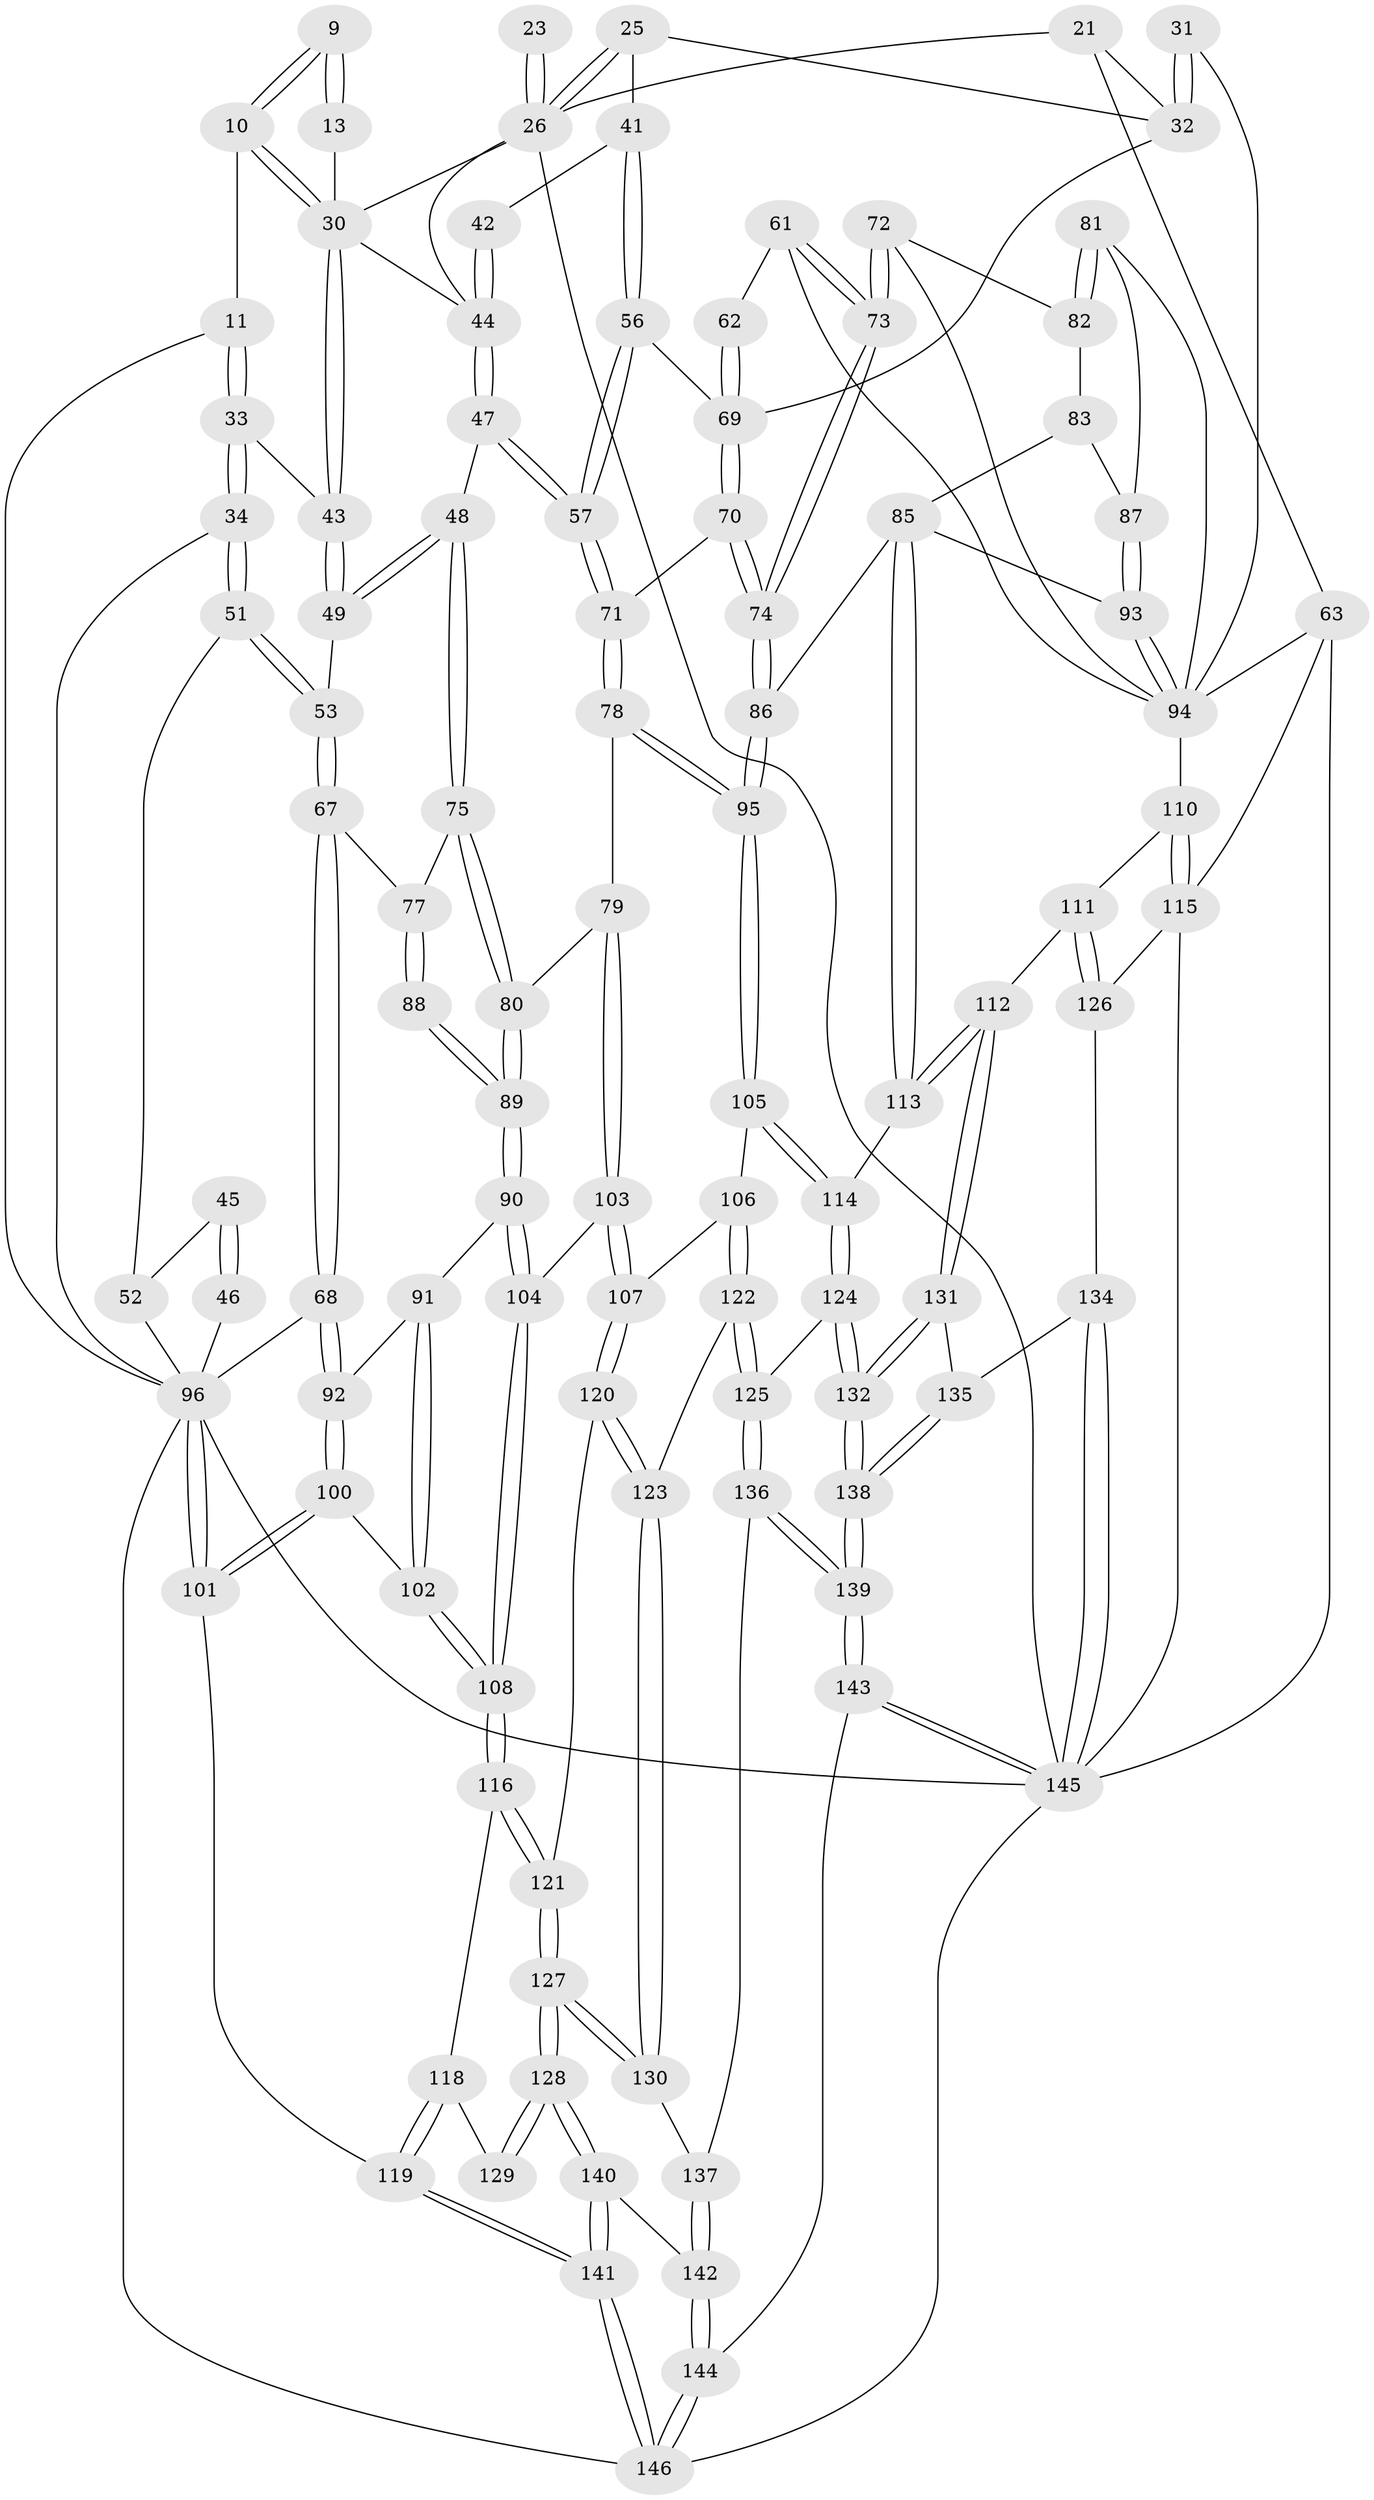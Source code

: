 // original degree distribution, {3: 0.02054794520547945, 5: 0.541095890410959, 4: 0.22602739726027396, 6: 0.21232876712328766}
// Generated by graph-tools (version 1.1) at 2025/05/03/04/25 22:05:26]
// undirected, 102 vertices, 248 edges
graph export_dot {
graph [start="1"]
  node [color=gray90,style=filled];
  9 [pos="+0.1733481497159138+0.1298997209955925"];
  10 [pos="+0.16506723209217244+0.14390370464413837"];
  11 [pos="+0.15745742536577537+0.15484145167683358"];
  13 [pos="+0.2969271568816339+0.07769481501146672",super="+8"];
  21 [pos="+0.8854898527524112+0.17088247121118835"];
  23 [pos="+0.8262070280660735+0.10591206195270998"];
  25 [pos="+0.6818794032172157+0.13981185563211088"];
  26 [pos="+0.6769396447387682+0.10980254671767421",super="+22"];
  30 [pos="+0.35601453273280936+0.15306041312899457",super="+18+14+2"];
  31 [pos="+0.7966862910118225+0.21544794694733693"];
  32 [pos="+0.7225875970757896+0.2225567306881226",super="+24+20"];
  33 [pos="+0.16231215988310738+0.19248789066777136"];
  34 [pos="+0.15582524202396839+0.21588023965296418"];
  41 [pos="+0.554431043112957+0.2357305672067478"];
  42 [pos="+0.5119862947758528+0.228280588310021"];
  43 [pos="+0.3421615715457723+0.1845823741474648"];
  44 [pos="+0.46857278459444374+0.3081065191501612",super="+17+16"];
  45 [pos="+0.012870686669965901+0.24674530330652622",super="+40"];
  46 [pos="+0+0.2321790559331409",super="+29"];
  47 [pos="+0.4505715302784441+0.3458200044666629"];
  48 [pos="+0.38916655043950926+0.3405991056690783"];
  49 [pos="+0.3351715447555517+0.29459588044039353"];
  51 [pos="+0.17138313270402902+0.280361785337116"];
  52 [pos="+0.04924176070365196+0.31611315843838816",super="+50"];
  53 [pos="+0.2094247845915583+0.3268705155341631"];
  56 [pos="+0.6145327807624116+0.3054085815466597"];
  57 [pos="+0.4865068300701288+0.3763855140827821"];
  61 [pos="+0.7416334528831966+0.32558913302348647"];
  62 [pos="+0.7310252893872675+0.3106370335618385"];
  63 [pos="+1+0.4071137810532072",super="+38+36"];
  67 [pos="+0.19101468101964852+0.39089651253065794"];
  68 [pos="+0.12298810989778557+0.46188204156729856"];
  69 [pos="+0.6128683299683981+0.4286902970889097",super="+55+54"];
  70 [pos="+0.6092072218403853+0.4432557104617946"];
  71 [pos="+0.513115992501354+0.43402884738201153"];
  72 [pos="+0.8132633064532099+0.4152839685300721"];
  73 [pos="+0.756787416867479+0.4159729805672907"];
  74 [pos="+0.7109769725801246+0.5099034214186091"];
  75 [pos="+0.348411592142895+0.4344022954086343"];
  77 [pos="+0.24315369549373322+0.42366071296119423",super="+76"];
  78 [pos="+0.46992806838576356+0.5488412437369589"];
  79 [pos="+0.4695699580080786+0.5490075120940777"];
  80 [pos="+0.37305450605565366+0.4887170364362976"];
  81 [pos="+0.9157075095425686+0.4503362986240579"];
  82 [pos="+0.8489533464298034+0.4398157876657301"];
  83 [pos="+0.8554328389541587+0.4759029903733098"];
  85 [pos="+0.8353535285783923+0.592088520173601",super="+84"];
  86 [pos="+0.7164538971273523+0.5464302942410307"];
  87 [pos="+0.9039074659866191+0.4680337195846338"];
  88 [pos="+0.2775532882857695+0.49997169255622437"];
  89 [pos="+0.26202553582154087+0.5786009548749483"];
  90 [pos="+0.2592683279954922+0.5836833684630045"];
  91 [pos="+0.20265449753429154+0.552841730267513"];
  92 [pos="+0.13226752462125616+0.5080411216644982"];
  93 [pos="+0.846059149809786+0.5928562488257005"];
  94 [pos="+0.8773116190711835+0.6026869685268124",super="+64+66+60+37"];
  95 [pos="+0.6377221002479996+0.6306742551905772"];
  96 [pos="+0+0.7440820105444963",super="+59+58+35"];
  100 [pos="+0.038230840632384834+0.6371592582890726"];
  101 [pos="+0+0.7442050247136928"];
  102 [pos="+0.12357763765320555+0.6740963517660832"];
  103 [pos="+0.39044084324102096+0.6533432810321187"];
  104 [pos="+0.28295016713690824+0.6379444657962625"];
  105 [pos="+0.6296880759648041+0.7042817002350051"];
  106 [pos="+0.5040995140749431+0.7226713787156707"];
  107 [pos="+0.4134302248060453+0.696676318630066"];
  108 [pos="+0.21651806733183548+0.7250527866676176"];
  110 [pos="+0.9156626901045459+0.6752934441596073",super="+109"];
  111 [pos="+0.8203001421452376+0.7768565719279305"];
  112 [pos="+0.7863842187050493+0.7763197367508197"];
  113 [pos="+0.7830918340688576+0.7723031365525473"];
  114 [pos="+0.6368166811657653+0.7203780919198901"];
  115 [pos="+0.9973233729312189+0.753450350208147",super="+99"];
  116 [pos="+0.21526168681961003+0.7393109693612752"];
  118 [pos="+0.13887504082147678+0.8272538847084998",super="+117"];
  119 [pos="+0.1007794971408835+0.8652967047235661"];
  120 [pos="+0.39766458840258667+0.7734297206709215"];
  121 [pos="+0.3788417681178882+0.7953472619469882"];
  122 [pos="+0.4948274442430506+0.8392826846327615"];
  123 [pos="+0.48825532456256904+0.8375772680744265"];
  124 [pos="+0.6232265652576472+0.7810128567426551"];
  125 [pos="+0.5207354990269393+0.8617817012456015"];
  126 [pos="+0.9001645574600511+0.8052374153677212"];
  127 [pos="+0.3454208177258291+0.8883668747407636"];
  128 [pos="+0.33137145794159356+0.8998768667628964"];
  129 [pos="+0.31693159122567827+0.8828235497896486"];
  130 [pos="+0.37080421225586274+0.8889760971997518"];
  131 [pos="+0.7782439704702986+0.8383291958431811"];
  132 [pos="+0.6808710026719186+0.9188927991028651"];
  134 [pos="+0.8859950391627456+0.9365163123635122",super="+133"];
  135 [pos="+0.8413455363356804+0.9092796012516288"];
  136 [pos="+0.5219378044555907+0.898465387490689"];
  137 [pos="+0.4816233782143728+0.9230788179716625"];
  138 [pos="+0.6726258282286989+0.960665521509029"];
  139 [pos="+0.6521985265073592+1"];
  140 [pos="+0.3042635143029509+0.9675198098454872"];
  141 [pos="+0.22493694482538185+1"];
  142 [pos="+0.4708380101350842+0.9473891525525032"];
  143 [pos="+0.6708274692756804+1"];
  144 [pos="+0.43794367165317205+1"];
  145 [pos="+0.8229564912694359+1",super="+97"];
  146 [pos="+0.22593019028194275+1"];
  9 -- 10;
  9 -- 10;
  9 -- 13 [weight=2];
  9 -- 13;
  10 -- 11;
  10 -- 30;
  10 -- 30;
  11 -- 33;
  11 -- 33;
  11 -- 96;
  13 -- 30 [weight=2];
  21 -- 26;
  21 -- 32;
  21 -- 63;
  23 -- 26 [weight=2];
  23 -- 26;
  25 -- 26;
  25 -- 26;
  25 -- 41;
  25 -- 32;
  26 -- 44;
  26 -- 30;
  26 -- 145;
  30 -- 43;
  30 -- 43;
  30 -- 44;
  31 -- 32 [weight=2];
  31 -- 32;
  31 -- 94;
  32 -- 69;
  33 -- 34;
  33 -- 34;
  33 -- 43;
  34 -- 51;
  34 -- 51;
  34 -- 96;
  41 -- 42;
  41 -- 56;
  41 -- 56;
  42 -- 44 [weight=2];
  42 -- 44;
  43 -- 49;
  43 -- 49;
  44 -- 47;
  44 -- 47;
  45 -- 46 [weight=2];
  45 -- 46;
  45 -- 52 [weight=2];
  46 -- 96 [weight=3];
  47 -- 48;
  47 -- 57;
  47 -- 57;
  48 -- 49;
  48 -- 49;
  48 -- 75;
  48 -- 75;
  49 -- 53;
  51 -- 52;
  51 -- 53;
  51 -- 53;
  52 -- 96 [weight=2];
  53 -- 67;
  53 -- 67;
  56 -- 57;
  56 -- 57;
  56 -- 69;
  57 -- 71;
  57 -- 71;
  61 -- 62;
  61 -- 73;
  61 -- 73;
  61 -- 94;
  62 -- 69 [weight=2];
  62 -- 69;
  63 -- 94 [weight=2];
  63 -- 115;
  63 -- 145;
  67 -- 68;
  67 -- 68;
  67 -- 77;
  68 -- 92;
  68 -- 92;
  68 -- 96;
  69 -- 70;
  69 -- 70;
  70 -- 71;
  70 -- 74;
  70 -- 74;
  71 -- 78;
  71 -- 78;
  72 -- 73;
  72 -- 73;
  72 -- 82;
  72 -- 94;
  73 -- 74;
  73 -- 74;
  74 -- 86;
  74 -- 86;
  75 -- 80;
  75 -- 80;
  75 -- 77;
  77 -- 88 [weight=2];
  77 -- 88;
  78 -- 79;
  78 -- 95;
  78 -- 95;
  79 -- 80;
  79 -- 103;
  79 -- 103;
  80 -- 89;
  80 -- 89;
  81 -- 82;
  81 -- 82;
  81 -- 87;
  81 -- 94;
  82 -- 83;
  83 -- 87;
  83 -- 85;
  85 -- 86;
  85 -- 113;
  85 -- 113;
  85 -- 93;
  86 -- 95;
  86 -- 95;
  87 -- 93;
  87 -- 93;
  88 -- 89;
  88 -- 89;
  89 -- 90;
  89 -- 90;
  90 -- 91;
  90 -- 104;
  90 -- 104;
  91 -- 92;
  91 -- 102;
  91 -- 102;
  92 -- 100;
  92 -- 100;
  93 -- 94;
  93 -- 94;
  94 -- 110;
  95 -- 105;
  95 -- 105;
  96 -- 101;
  96 -- 101;
  96 -- 146;
  96 -- 145;
  100 -- 101;
  100 -- 101;
  100 -- 102;
  101 -- 119;
  102 -- 108;
  102 -- 108;
  103 -- 104;
  103 -- 107;
  103 -- 107;
  104 -- 108;
  104 -- 108;
  105 -- 106;
  105 -- 114;
  105 -- 114;
  106 -- 107;
  106 -- 122;
  106 -- 122;
  107 -- 120;
  107 -- 120;
  108 -- 116;
  108 -- 116;
  110 -- 111;
  110 -- 115 [weight=2];
  110 -- 115;
  111 -- 112;
  111 -- 126;
  111 -- 126;
  112 -- 113;
  112 -- 113;
  112 -- 131;
  112 -- 131;
  113 -- 114;
  114 -- 124;
  114 -- 124;
  115 -- 126;
  115 -- 145;
  116 -- 121;
  116 -- 121;
  116 -- 118;
  118 -- 119;
  118 -- 119;
  118 -- 129 [weight=2];
  119 -- 141;
  119 -- 141;
  120 -- 121;
  120 -- 123;
  120 -- 123;
  121 -- 127;
  121 -- 127;
  122 -- 123;
  122 -- 125;
  122 -- 125;
  123 -- 130;
  123 -- 130;
  124 -- 125;
  124 -- 132;
  124 -- 132;
  125 -- 136;
  125 -- 136;
  126 -- 134;
  127 -- 128;
  127 -- 128;
  127 -- 130;
  127 -- 130;
  128 -- 129;
  128 -- 129;
  128 -- 140;
  128 -- 140;
  130 -- 137;
  131 -- 132;
  131 -- 132;
  131 -- 135;
  132 -- 138;
  132 -- 138;
  134 -- 135;
  134 -- 145 [weight=2];
  134 -- 145;
  135 -- 138;
  135 -- 138;
  136 -- 137;
  136 -- 139;
  136 -- 139;
  137 -- 142;
  137 -- 142;
  138 -- 139;
  138 -- 139;
  139 -- 143;
  139 -- 143;
  140 -- 141;
  140 -- 141;
  140 -- 142;
  141 -- 146;
  141 -- 146;
  142 -- 144;
  142 -- 144;
  143 -- 144;
  143 -- 145;
  143 -- 145;
  144 -- 146;
  144 -- 146;
  145 -- 146;
}
